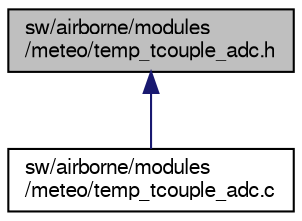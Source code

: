digraph "sw/airborne/modules/meteo/temp_tcouple_adc.h"
{
  edge [fontname="FreeSans",fontsize="10",labelfontname="FreeSans",labelfontsize="10"];
  node [fontname="FreeSans",fontsize="10",shape=record];
  Node1 [label="sw/airborne/modules\l/meteo/temp_tcouple_adc.h",height=0.2,width=0.4,color="black", fillcolor="grey75", style="filled", fontcolor="black"];
  Node1 -> Node2 [dir="back",color="midnightblue",fontsize="10",style="solid",fontname="FreeSans"];
  Node2 [label="sw/airborne/modules\l/meteo/temp_tcouple_adc.c",height=0.2,width=0.4,color="black", fillcolor="white", style="filled",URL="$temp__tcouple__adc_8c.html",tooltip="Universitaet Tuebingen thermocouple interface. "];
}
